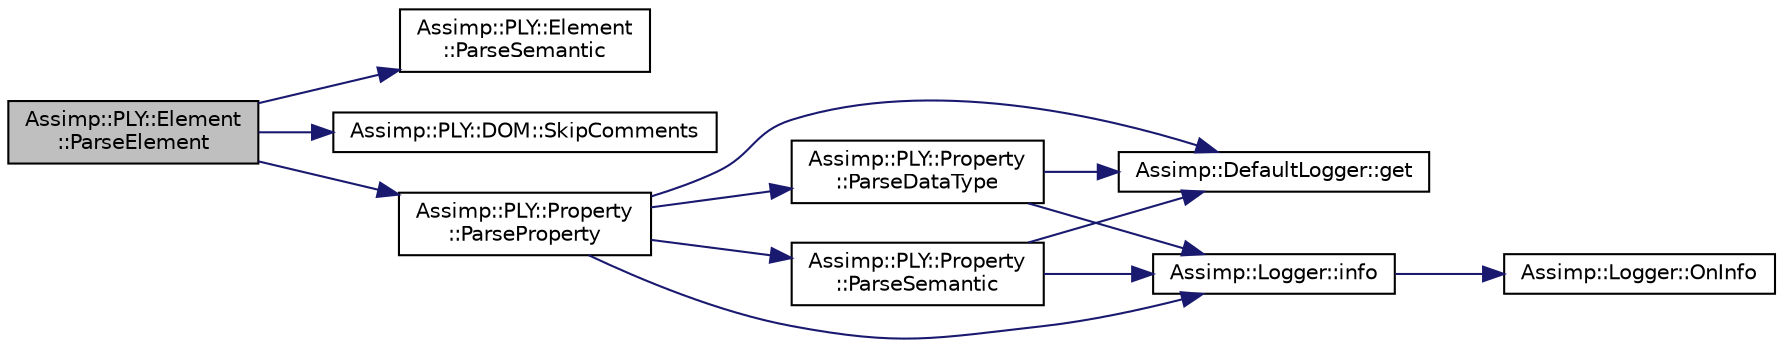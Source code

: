 digraph "Assimp::PLY::Element::ParseElement"
{
  edge [fontname="Helvetica",fontsize="10",labelfontname="Helvetica",labelfontsize="10"];
  node [fontname="Helvetica",fontsize="10",shape=record];
  rankdir="LR";
  Node1 [label="Assimp::PLY::Element\l::ParseElement",height=0.2,width=0.4,color="black", fillcolor="grey75", style="filled", fontcolor="black"];
  Node1 -> Node2 [color="midnightblue",fontsize="10",style="solid"];
  Node2 [label="Assimp::PLY::Element\l::ParseSemantic",height=0.2,width=0.4,color="black", fillcolor="white", style="filled",URL="$class_assimp_1_1_p_l_y_1_1_element.html#a0f2569b8ff5cafa60989b1dbbd3b04ef",tooltip="Parse a semantic from a string. "];
  Node1 -> Node3 [color="midnightblue",fontsize="10",style="solid"];
  Node3 [label="Assimp::PLY::DOM::SkipComments",height=0.2,width=0.4,color="black", fillcolor="white", style="filled",URL="$class_assimp_1_1_p_l_y_1_1_d_o_m.html#add47cfc723df2381c245ded8edbdc709",tooltip="Skip all comment lines after this. "];
  Node1 -> Node4 [color="midnightblue",fontsize="10",style="solid"];
  Node4 [label="Assimp::PLY::Property\l::ParseProperty",height=0.2,width=0.4,color="black", fillcolor="white", style="filled",URL="$class_assimp_1_1_p_l_y_1_1_property.html#a8e8f4cba19bf0f1b29b0d2aa11c4289b"];
  Node4 -> Node5 [color="midnightblue",fontsize="10",style="solid"];
  Node5 [label="Assimp::PLY::Property\l::ParseDataType",height=0.2,width=0.4,color="black", fillcolor="white", style="filled",URL="$class_assimp_1_1_p_l_y_1_1_property.html#ae42da59426435424cb7a6f420d000e11",tooltip="Parse a data type from a string. "];
  Node5 -> Node6 [color="midnightblue",fontsize="10",style="solid"];
  Node6 [label="Assimp::DefaultLogger::get",height=0.2,width=0.4,color="black", fillcolor="white", style="filled",URL="$class_assimp_1_1_default_logger.html#a093cac26b06553ac774f84769cb0d691",tooltip="Getter for singleton instance. "];
  Node5 -> Node7 [color="midnightblue",fontsize="10",style="solid"];
  Node7 [label="Assimp::Logger::info",height=0.2,width=0.4,color="black", fillcolor="white", style="filled",URL="$class_assimp_1_1_logger.html#a12b8a125083c47ac0bb6056f00761e52",tooltip="Writes a info message. "];
  Node7 -> Node8 [color="midnightblue",fontsize="10",style="solid"];
  Node8 [label="Assimp::Logger::OnInfo",height=0.2,width=0.4,color="black", fillcolor="white", style="filled",URL="$class_assimp_1_1_logger.html#aba81c4562ff8db83f06c6b62f2eb7983",tooltip="Called as a request to write a specific info message. "];
  Node4 -> Node9 [color="midnightblue",fontsize="10",style="solid"];
  Node9 [label="Assimp::PLY::Property\l::ParseSemantic",height=0.2,width=0.4,color="black", fillcolor="white", style="filled",URL="$class_assimp_1_1_p_l_y_1_1_property.html#a9abbfab27b9e6207400920a6ea8c9187",tooltip="Parse a semantic from a string. "];
  Node9 -> Node6 [color="midnightblue",fontsize="10",style="solid"];
  Node9 -> Node7 [color="midnightblue",fontsize="10",style="solid"];
  Node4 -> Node6 [color="midnightblue",fontsize="10",style="solid"];
  Node4 -> Node7 [color="midnightblue",fontsize="10",style="solid"];
}

